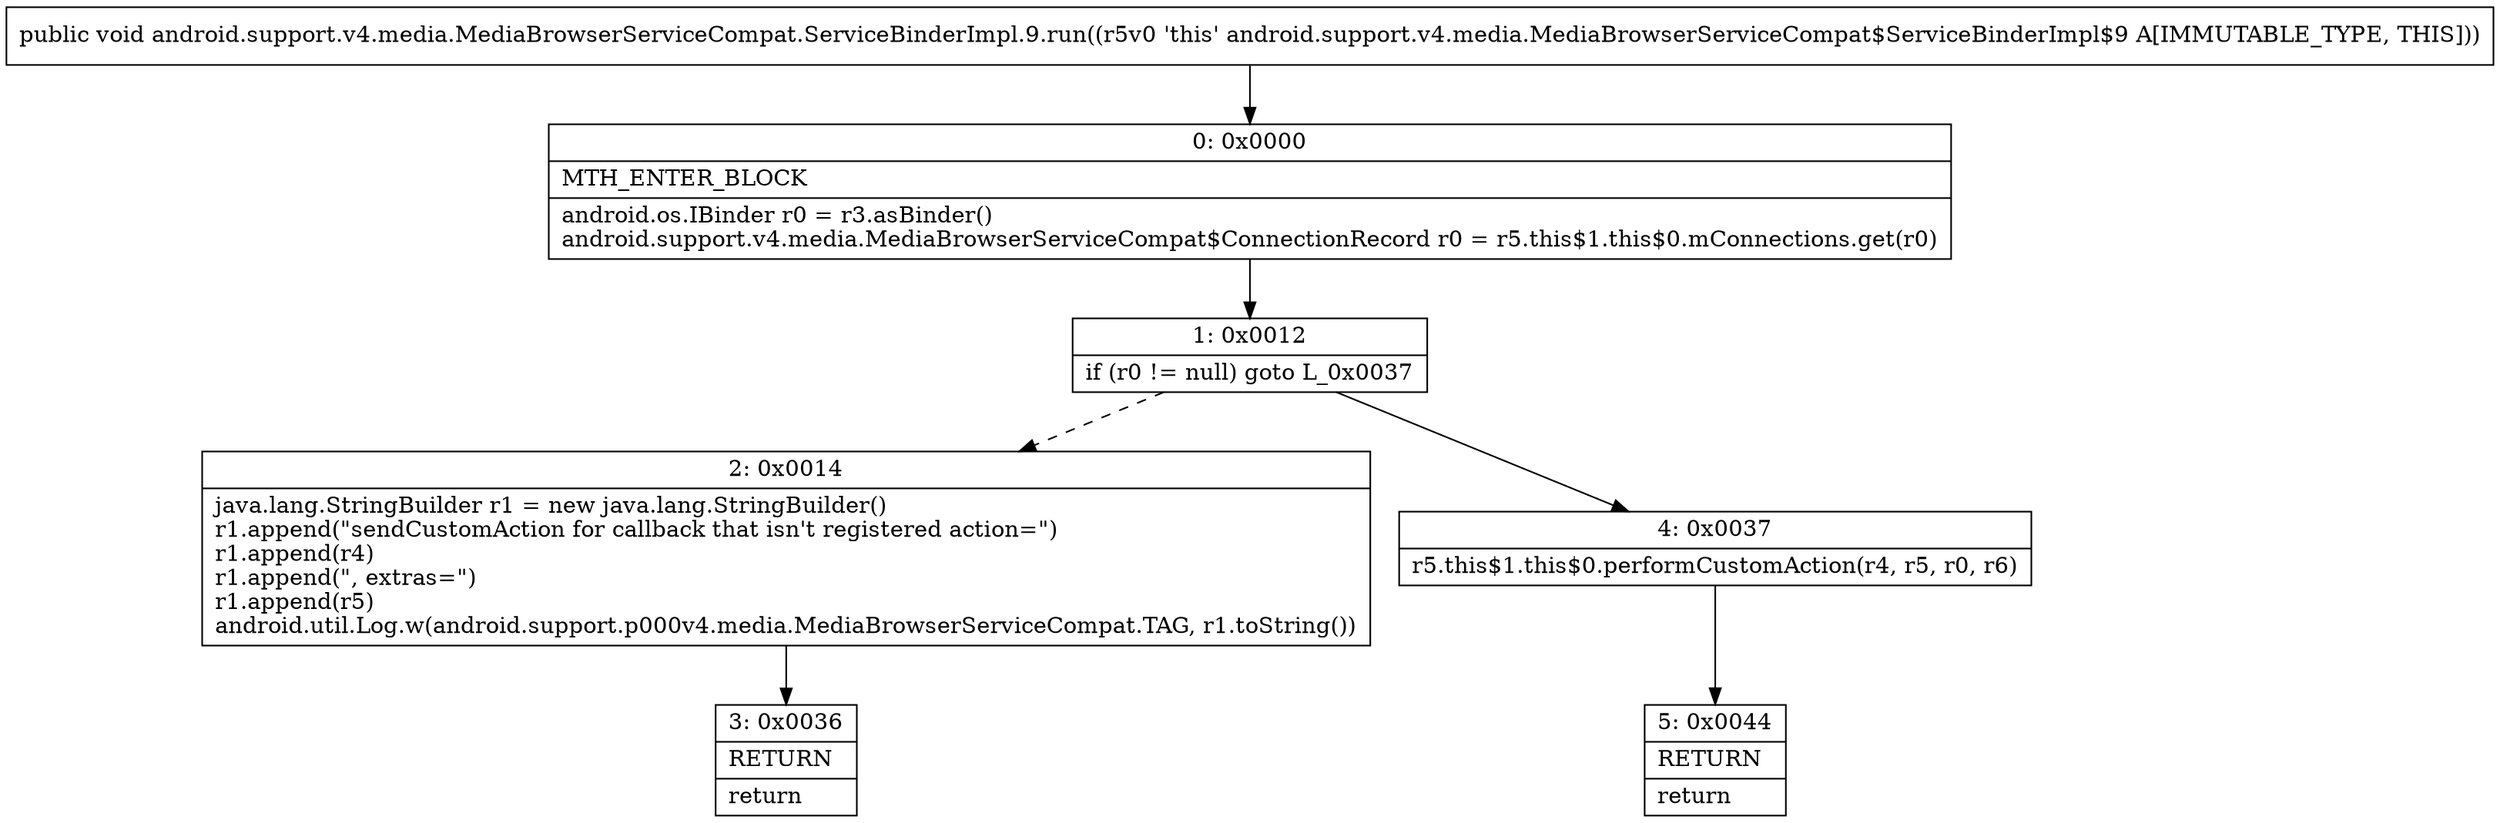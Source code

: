 digraph "CFG forandroid.support.v4.media.MediaBrowserServiceCompat.ServiceBinderImpl.9.run()V" {
Node_0 [shape=record,label="{0\:\ 0x0000|MTH_ENTER_BLOCK\l|android.os.IBinder r0 = r3.asBinder()\landroid.support.v4.media.MediaBrowserServiceCompat$ConnectionRecord r0 = r5.this$1.this$0.mConnections.get(r0)\l}"];
Node_1 [shape=record,label="{1\:\ 0x0012|if (r0 != null) goto L_0x0037\l}"];
Node_2 [shape=record,label="{2\:\ 0x0014|java.lang.StringBuilder r1 = new java.lang.StringBuilder()\lr1.append(\"sendCustomAction for callback that isn't registered action=\")\lr1.append(r4)\lr1.append(\", extras=\")\lr1.append(r5)\landroid.util.Log.w(android.support.p000v4.media.MediaBrowserServiceCompat.TAG, r1.toString())\l}"];
Node_3 [shape=record,label="{3\:\ 0x0036|RETURN\l|return\l}"];
Node_4 [shape=record,label="{4\:\ 0x0037|r5.this$1.this$0.performCustomAction(r4, r5, r0, r6)\l}"];
Node_5 [shape=record,label="{5\:\ 0x0044|RETURN\l|return\l}"];
MethodNode[shape=record,label="{public void android.support.v4.media.MediaBrowserServiceCompat.ServiceBinderImpl.9.run((r5v0 'this' android.support.v4.media.MediaBrowserServiceCompat$ServiceBinderImpl$9 A[IMMUTABLE_TYPE, THIS])) }"];
MethodNode -> Node_0;
Node_0 -> Node_1;
Node_1 -> Node_2[style=dashed];
Node_1 -> Node_4;
Node_2 -> Node_3;
Node_4 -> Node_5;
}

